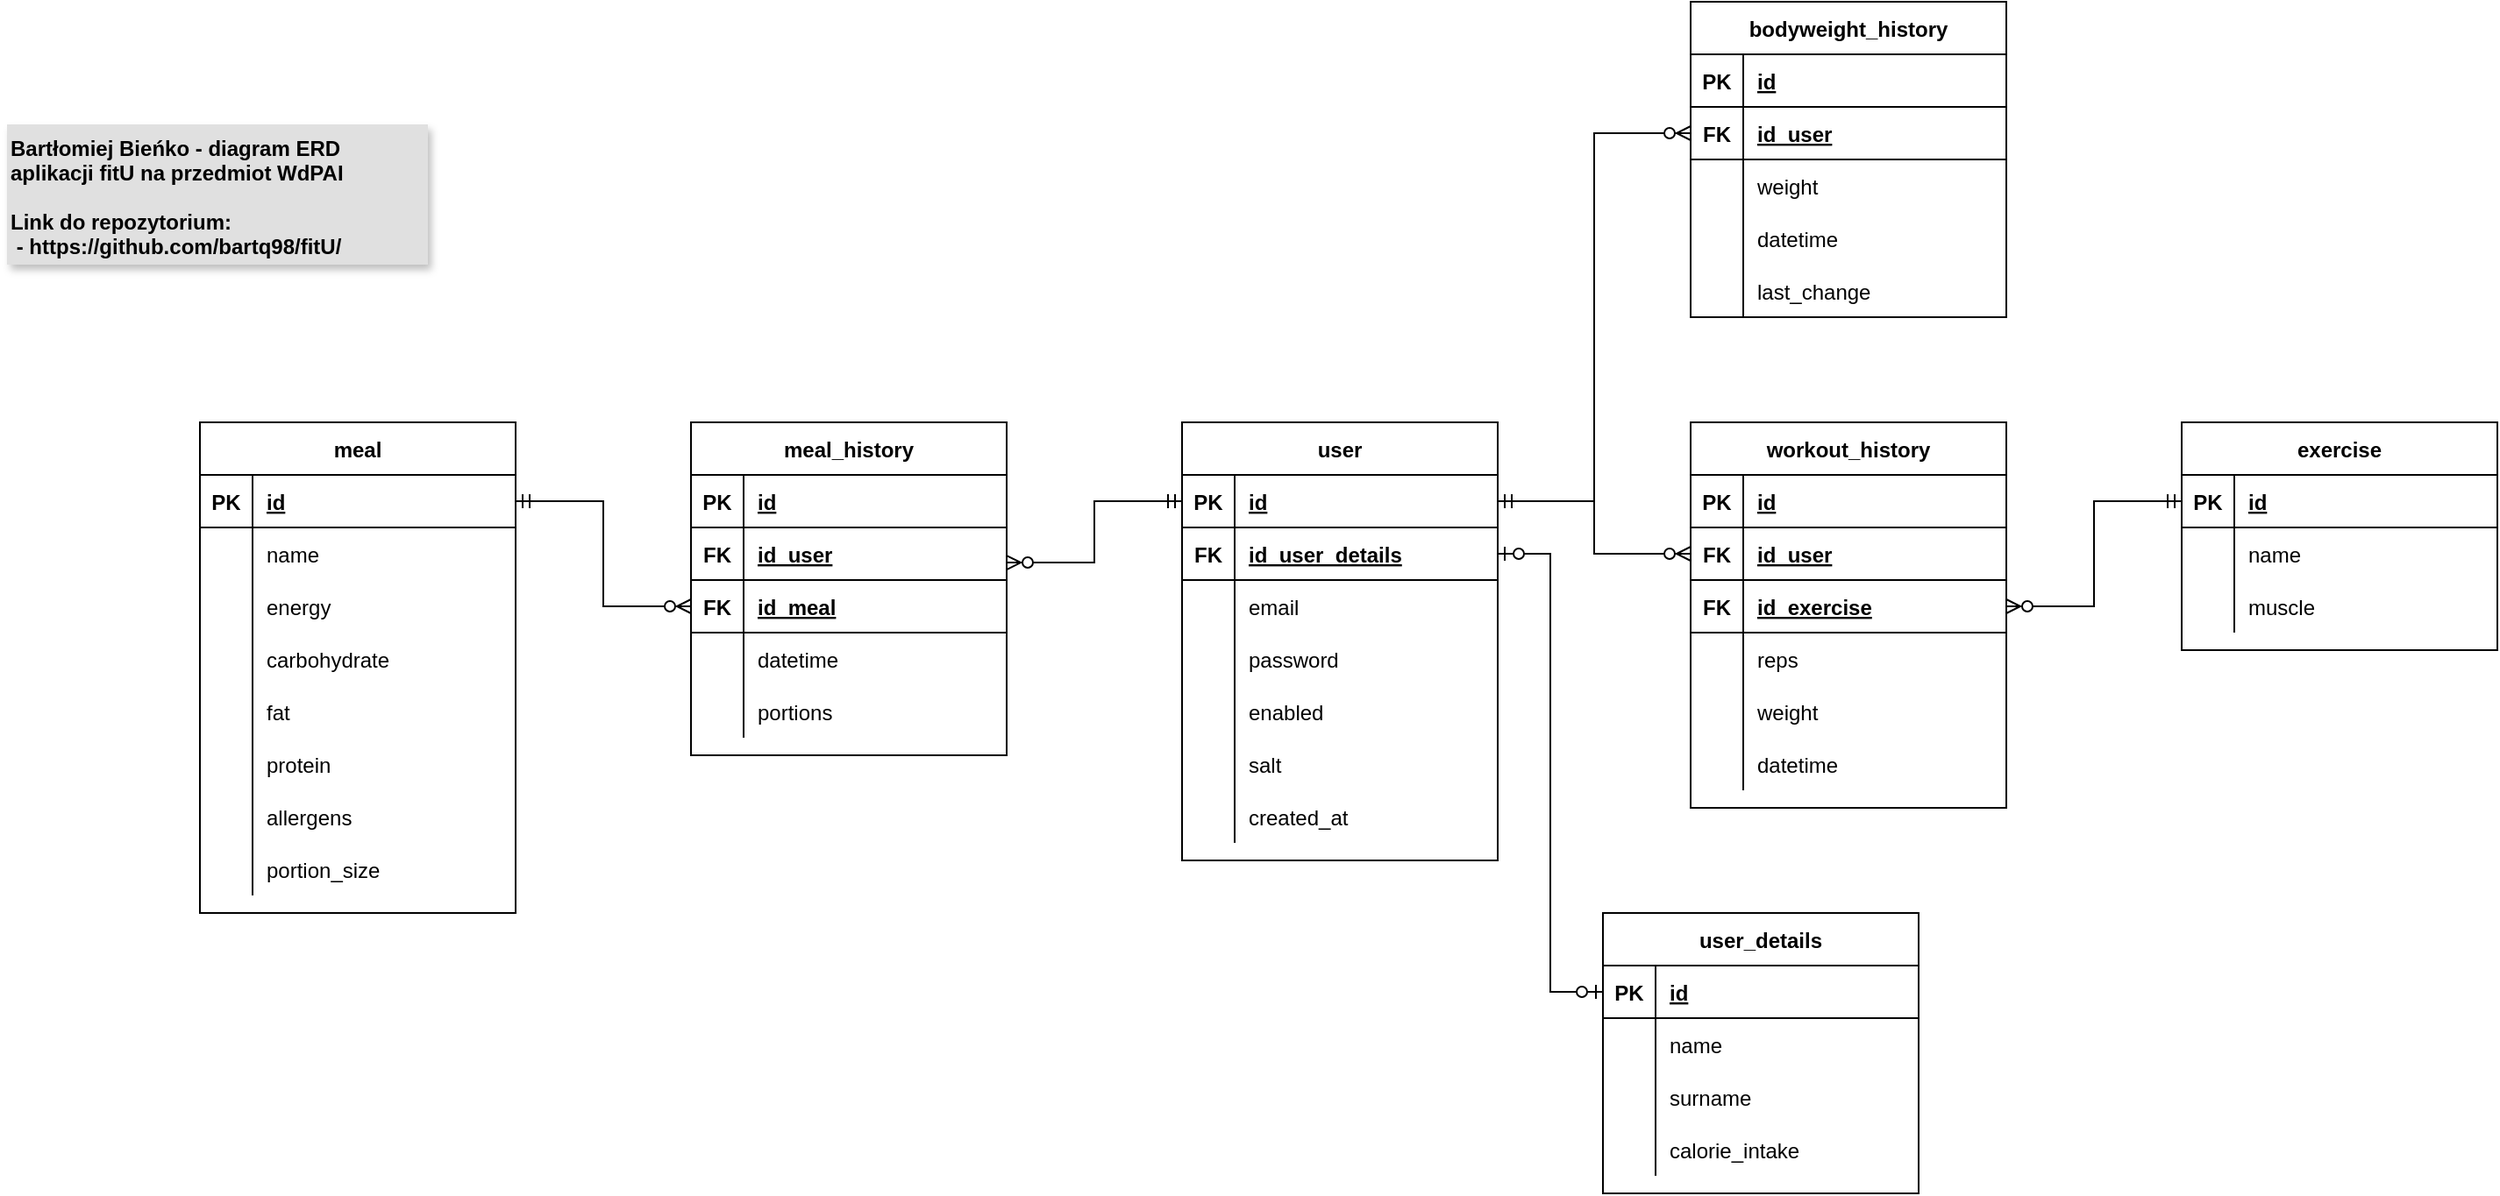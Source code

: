 <mxfile version="14.1.8" type="device"><diagram id="cq3LWnjbaDLgQ8GhfS33" name="Page-1"><mxGraphModel dx="2946" dy="1164" grid="1" gridSize="10" guides="1" tooltips="1" connect="1" arrows="1" fold="1" page="1" pageScale="1" pageWidth="850" pageHeight="1100" math="0" shadow="0"><root><mxCell id="0"/><mxCell id="1" parent="0"/><mxCell id="d4mIxfh88dpskBnceLxM-1" value="user" style="shape=table;startSize=30;container=1;collapsible=1;childLayout=tableLayout;fixedRows=1;rowLines=0;fontStyle=1;align=center;resizeLast=1;" vertex="1" parent="1"><mxGeometry x="830" y="300" width="180" height="250" as="geometry"/></mxCell><mxCell id="d4mIxfh88dpskBnceLxM-2" value="" style="shape=partialRectangle;collapsible=0;dropTarget=0;pointerEvents=0;fillColor=none;top=0;left=0;bottom=1;right=0;points=[[0,0.5],[1,0.5]];portConstraint=eastwest;" vertex="1" parent="d4mIxfh88dpskBnceLxM-1"><mxGeometry y="30" width="180" height="30" as="geometry"/></mxCell><mxCell id="d4mIxfh88dpskBnceLxM-3" value="PK" style="shape=partialRectangle;connectable=0;fillColor=none;top=0;left=0;bottom=0;right=0;fontStyle=1;overflow=hidden;" vertex="1" parent="d4mIxfh88dpskBnceLxM-2"><mxGeometry width="30" height="30" as="geometry"/></mxCell><mxCell id="d4mIxfh88dpskBnceLxM-4" value="id" style="shape=partialRectangle;connectable=0;fillColor=none;top=0;left=0;bottom=0;right=0;align=left;spacingLeft=6;fontStyle=5;overflow=hidden;" vertex="1" parent="d4mIxfh88dpskBnceLxM-2"><mxGeometry x="30" width="150" height="30" as="geometry"/></mxCell><mxCell id="d4mIxfh88dpskBnceLxM-33" value="" style="shape=partialRectangle;collapsible=0;dropTarget=0;pointerEvents=0;fillColor=none;top=0;left=0;bottom=1;right=0;points=[[0,0.5],[1,0.5]];portConstraint=eastwest;" vertex="1" parent="d4mIxfh88dpskBnceLxM-1"><mxGeometry y="60" width="180" height="30" as="geometry"/></mxCell><mxCell id="d4mIxfh88dpskBnceLxM-34" value="FK" style="shape=partialRectangle;connectable=0;fillColor=none;top=0;left=0;bottom=0;right=0;fontStyle=1;overflow=hidden;" vertex="1" parent="d4mIxfh88dpskBnceLxM-33"><mxGeometry width="30" height="30" as="geometry"/></mxCell><mxCell id="d4mIxfh88dpskBnceLxM-35" value="id_user_details" style="shape=partialRectangle;connectable=0;fillColor=none;top=0;left=0;bottom=0;right=0;align=left;spacingLeft=6;fontStyle=5;overflow=hidden;" vertex="1" parent="d4mIxfh88dpskBnceLxM-33"><mxGeometry x="30" width="150" height="30" as="geometry"/></mxCell><mxCell id="d4mIxfh88dpskBnceLxM-5" value="" style="shape=partialRectangle;collapsible=0;dropTarget=0;pointerEvents=0;fillColor=none;top=0;left=0;bottom=0;right=0;points=[[0,0.5],[1,0.5]];portConstraint=eastwest;" vertex="1" parent="d4mIxfh88dpskBnceLxM-1"><mxGeometry y="90" width="180" height="30" as="geometry"/></mxCell><mxCell id="d4mIxfh88dpskBnceLxM-6" value="" style="shape=partialRectangle;connectable=0;fillColor=none;top=0;left=0;bottom=0;right=0;editable=1;overflow=hidden;" vertex="1" parent="d4mIxfh88dpskBnceLxM-5"><mxGeometry width="30" height="30" as="geometry"/></mxCell><mxCell id="d4mIxfh88dpskBnceLxM-7" value="email" style="shape=partialRectangle;connectable=0;fillColor=none;top=0;left=0;bottom=0;right=0;align=left;spacingLeft=6;overflow=hidden;" vertex="1" parent="d4mIxfh88dpskBnceLxM-5"><mxGeometry x="30" width="150" height="30" as="geometry"/></mxCell><mxCell id="d4mIxfh88dpskBnceLxM-8" value="" style="shape=partialRectangle;collapsible=0;dropTarget=0;pointerEvents=0;fillColor=none;top=0;left=0;bottom=0;right=0;points=[[0,0.5],[1,0.5]];portConstraint=eastwest;" vertex="1" parent="d4mIxfh88dpskBnceLxM-1"><mxGeometry y="120" width="180" height="30" as="geometry"/></mxCell><mxCell id="d4mIxfh88dpskBnceLxM-9" value="" style="shape=partialRectangle;connectable=0;fillColor=none;top=0;left=0;bottom=0;right=0;editable=1;overflow=hidden;" vertex="1" parent="d4mIxfh88dpskBnceLxM-8"><mxGeometry width="30" height="30" as="geometry"/></mxCell><mxCell id="d4mIxfh88dpskBnceLxM-10" value="password" style="shape=partialRectangle;connectable=0;fillColor=none;top=0;left=0;bottom=0;right=0;align=left;spacingLeft=6;overflow=hidden;" vertex="1" parent="d4mIxfh88dpskBnceLxM-8"><mxGeometry x="30" width="150" height="30" as="geometry"/></mxCell><mxCell id="d4mIxfh88dpskBnceLxM-11" value="" style="shape=partialRectangle;collapsible=0;dropTarget=0;pointerEvents=0;fillColor=none;top=0;left=0;bottom=0;right=0;points=[[0,0.5],[1,0.5]];portConstraint=eastwest;" vertex="1" parent="d4mIxfh88dpskBnceLxM-1"><mxGeometry y="150" width="180" height="30" as="geometry"/></mxCell><mxCell id="d4mIxfh88dpskBnceLxM-12" value="" style="shape=partialRectangle;connectable=0;fillColor=none;top=0;left=0;bottom=0;right=0;editable=1;overflow=hidden;" vertex="1" parent="d4mIxfh88dpskBnceLxM-11"><mxGeometry width="30" height="30" as="geometry"/></mxCell><mxCell id="d4mIxfh88dpskBnceLxM-13" value="enabled" style="shape=partialRectangle;connectable=0;fillColor=none;top=0;left=0;bottom=0;right=0;align=left;spacingLeft=6;overflow=hidden;" vertex="1" parent="d4mIxfh88dpskBnceLxM-11"><mxGeometry x="30" width="150" height="30" as="geometry"/></mxCell><mxCell id="d4mIxfh88dpskBnceLxM-14" value="" style="shape=partialRectangle;collapsible=0;dropTarget=0;pointerEvents=0;fillColor=none;top=0;left=0;bottom=0;right=0;points=[[0,0.5],[1,0.5]];portConstraint=eastwest;" vertex="1" parent="d4mIxfh88dpskBnceLxM-1"><mxGeometry y="180" width="180" height="30" as="geometry"/></mxCell><mxCell id="d4mIxfh88dpskBnceLxM-15" value="" style="shape=partialRectangle;connectable=0;fillColor=none;top=0;left=0;bottom=0;right=0;editable=1;overflow=hidden;" vertex="1" parent="d4mIxfh88dpskBnceLxM-14"><mxGeometry width="30" height="30" as="geometry"/></mxCell><mxCell id="d4mIxfh88dpskBnceLxM-16" value="salt" style="shape=partialRectangle;connectable=0;fillColor=none;top=0;left=0;bottom=0;right=0;align=left;spacingLeft=6;overflow=hidden;" vertex="1" parent="d4mIxfh88dpskBnceLxM-14"><mxGeometry x="30" width="150" height="30" as="geometry"/></mxCell><mxCell id="d4mIxfh88dpskBnceLxM-17" value="" style="shape=partialRectangle;collapsible=0;dropTarget=0;pointerEvents=0;fillColor=none;top=0;left=0;bottom=0;right=0;points=[[0,0.5],[1,0.5]];portConstraint=eastwest;" vertex="1" parent="d4mIxfh88dpskBnceLxM-1"><mxGeometry y="210" width="180" height="30" as="geometry"/></mxCell><mxCell id="d4mIxfh88dpskBnceLxM-18" value="" style="shape=partialRectangle;connectable=0;fillColor=none;top=0;left=0;bottom=0;right=0;editable=1;overflow=hidden;" vertex="1" parent="d4mIxfh88dpskBnceLxM-17"><mxGeometry width="30" height="30" as="geometry"/></mxCell><mxCell id="d4mIxfh88dpskBnceLxM-19" value="created_at" style="shape=partialRectangle;connectable=0;fillColor=none;top=0;left=0;bottom=0;right=0;align=left;spacingLeft=6;overflow=hidden;" vertex="1" parent="d4mIxfh88dpskBnceLxM-17"><mxGeometry x="30" width="150" height="30" as="geometry"/></mxCell><mxCell id="d4mIxfh88dpskBnceLxM-20" value="user_details" style="shape=table;startSize=30;container=1;collapsible=1;childLayout=tableLayout;fixedRows=1;rowLines=0;fontStyle=1;align=center;resizeLast=1;" vertex="1" parent="1"><mxGeometry x="1070" y="580" width="180" height="160" as="geometry"/></mxCell><mxCell id="d4mIxfh88dpskBnceLxM-21" value="" style="shape=partialRectangle;collapsible=0;dropTarget=0;pointerEvents=0;fillColor=none;top=0;left=0;bottom=1;right=0;points=[[0,0.5],[1,0.5]];portConstraint=eastwest;" vertex="1" parent="d4mIxfh88dpskBnceLxM-20"><mxGeometry y="30" width="180" height="30" as="geometry"/></mxCell><mxCell id="d4mIxfh88dpskBnceLxM-22" value="PK" style="shape=partialRectangle;connectable=0;fillColor=none;top=0;left=0;bottom=0;right=0;fontStyle=1;overflow=hidden;" vertex="1" parent="d4mIxfh88dpskBnceLxM-21"><mxGeometry width="30" height="30" as="geometry"/></mxCell><mxCell id="d4mIxfh88dpskBnceLxM-23" value="id" style="shape=partialRectangle;connectable=0;fillColor=none;top=0;left=0;bottom=0;right=0;align=left;spacingLeft=6;fontStyle=5;overflow=hidden;" vertex="1" parent="d4mIxfh88dpskBnceLxM-21"><mxGeometry x="30" width="150" height="30" as="geometry"/></mxCell><mxCell id="d4mIxfh88dpskBnceLxM-24" value="" style="shape=partialRectangle;collapsible=0;dropTarget=0;pointerEvents=0;fillColor=none;top=0;left=0;bottom=0;right=0;points=[[0,0.5],[1,0.5]];portConstraint=eastwest;" vertex="1" parent="d4mIxfh88dpskBnceLxM-20"><mxGeometry y="60" width="180" height="30" as="geometry"/></mxCell><mxCell id="d4mIxfh88dpskBnceLxM-25" value="" style="shape=partialRectangle;connectable=0;fillColor=none;top=0;left=0;bottom=0;right=0;editable=1;overflow=hidden;" vertex="1" parent="d4mIxfh88dpskBnceLxM-24"><mxGeometry width="30" height="30" as="geometry"/></mxCell><mxCell id="d4mIxfh88dpskBnceLxM-26" value="name" style="shape=partialRectangle;connectable=0;fillColor=none;top=0;left=0;bottom=0;right=0;align=left;spacingLeft=6;overflow=hidden;" vertex="1" parent="d4mIxfh88dpskBnceLxM-24"><mxGeometry x="30" width="150" height="30" as="geometry"/></mxCell><mxCell id="d4mIxfh88dpskBnceLxM-27" value="" style="shape=partialRectangle;collapsible=0;dropTarget=0;pointerEvents=0;fillColor=none;top=0;left=0;bottom=0;right=0;points=[[0,0.5],[1,0.5]];portConstraint=eastwest;" vertex="1" parent="d4mIxfh88dpskBnceLxM-20"><mxGeometry y="90" width="180" height="30" as="geometry"/></mxCell><mxCell id="d4mIxfh88dpskBnceLxM-28" value="" style="shape=partialRectangle;connectable=0;fillColor=none;top=0;left=0;bottom=0;right=0;editable=1;overflow=hidden;" vertex="1" parent="d4mIxfh88dpskBnceLxM-27"><mxGeometry width="30" height="30" as="geometry"/></mxCell><mxCell id="d4mIxfh88dpskBnceLxM-29" value="surname" style="shape=partialRectangle;connectable=0;fillColor=none;top=0;left=0;bottom=0;right=0;align=left;spacingLeft=6;overflow=hidden;" vertex="1" parent="d4mIxfh88dpskBnceLxM-27"><mxGeometry x="30" width="150" height="30" as="geometry"/></mxCell><mxCell id="d4mIxfh88dpskBnceLxM-30" value="" style="shape=partialRectangle;collapsible=0;dropTarget=0;pointerEvents=0;fillColor=none;top=0;left=0;bottom=0;right=0;points=[[0,0.5],[1,0.5]];portConstraint=eastwest;" vertex="1" parent="d4mIxfh88dpskBnceLxM-20"><mxGeometry y="120" width="180" height="30" as="geometry"/></mxCell><mxCell id="d4mIxfh88dpskBnceLxM-31" value="" style="shape=partialRectangle;connectable=0;fillColor=none;top=0;left=0;bottom=0;right=0;editable=1;overflow=hidden;" vertex="1" parent="d4mIxfh88dpskBnceLxM-30"><mxGeometry width="30" height="30" as="geometry"/></mxCell><mxCell id="d4mIxfh88dpskBnceLxM-32" value="calorie_intake" style="shape=partialRectangle;connectable=0;fillColor=none;top=0;left=0;bottom=0;right=0;align=left;spacingLeft=6;overflow=hidden;" vertex="1" parent="d4mIxfh88dpskBnceLxM-30"><mxGeometry x="30" width="150" height="30" as="geometry"/></mxCell><mxCell id="d4mIxfh88dpskBnceLxM-36" style="edgeStyle=orthogonalEdgeStyle;rounded=0;orthogonalLoop=1;jettySize=auto;html=1;startArrow=ERzeroToOne;startFill=1;endArrow=ERzeroToOne;endFill=1;" edge="1" parent="1" source="d4mIxfh88dpskBnceLxM-21" target="d4mIxfh88dpskBnceLxM-33"><mxGeometry relative="1" as="geometry"/></mxCell><mxCell id="d4mIxfh88dpskBnceLxM-37" value="Bartłomiej Bieńko - diagram ERD&#10;aplikacji fitU na przedmiot WdPAI&#10;&#10;Link do repozytorium:&#10; - https://github.com/bartq98/fitU/" style="dashed=0;align=left;fontSize=12;shape=rect;fillColor=#e0e0e0;strokeColor=none;fontStyle=1;shadow=1;verticalAlign=top;" vertex="1" parent="1"><mxGeometry x="160" y="130" width="240" height="80" as="geometry"/></mxCell><mxCell id="d4mIxfh88dpskBnceLxM-38" value="meal" style="shape=table;startSize=30;container=1;collapsible=1;childLayout=tableLayout;fixedRows=1;rowLines=0;fontStyle=1;align=center;resizeLast=1;" vertex="1" parent="1"><mxGeometry x="270" y="300" width="180" height="280" as="geometry"/></mxCell><mxCell id="d4mIxfh88dpskBnceLxM-39" value="" style="shape=partialRectangle;collapsible=0;dropTarget=0;pointerEvents=0;fillColor=none;top=0;left=0;bottom=1;right=0;points=[[0,0.5],[1,0.5]];portConstraint=eastwest;" vertex="1" parent="d4mIxfh88dpskBnceLxM-38"><mxGeometry y="30" width="180" height="30" as="geometry"/></mxCell><mxCell id="d4mIxfh88dpskBnceLxM-40" value="PK" style="shape=partialRectangle;connectable=0;fillColor=none;top=0;left=0;bottom=0;right=0;fontStyle=1;overflow=hidden;" vertex="1" parent="d4mIxfh88dpskBnceLxM-39"><mxGeometry width="30" height="30" as="geometry"/></mxCell><mxCell id="d4mIxfh88dpskBnceLxM-41" value="id" style="shape=partialRectangle;connectable=0;fillColor=none;top=0;left=0;bottom=0;right=0;align=left;spacingLeft=6;fontStyle=5;overflow=hidden;" vertex="1" parent="d4mIxfh88dpskBnceLxM-39"><mxGeometry x="30" width="150" height="30" as="geometry"/></mxCell><mxCell id="d4mIxfh88dpskBnceLxM-42" value="" style="shape=partialRectangle;collapsible=0;dropTarget=0;pointerEvents=0;fillColor=none;top=0;left=0;bottom=0;right=0;points=[[0,0.5],[1,0.5]];portConstraint=eastwest;" vertex="1" parent="d4mIxfh88dpskBnceLxM-38"><mxGeometry y="60" width="180" height="30" as="geometry"/></mxCell><mxCell id="d4mIxfh88dpskBnceLxM-43" value="" style="shape=partialRectangle;connectable=0;fillColor=none;top=0;left=0;bottom=0;right=0;editable=1;overflow=hidden;" vertex="1" parent="d4mIxfh88dpskBnceLxM-42"><mxGeometry width="30" height="30" as="geometry"/></mxCell><mxCell id="d4mIxfh88dpskBnceLxM-44" value="name" style="shape=partialRectangle;connectable=0;fillColor=none;top=0;left=0;bottom=0;right=0;align=left;spacingLeft=6;overflow=hidden;" vertex="1" parent="d4mIxfh88dpskBnceLxM-42"><mxGeometry x="30" width="150" height="30" as="geometry"/></mxCell><mxCell id="d4mIxfh88dpskBnceLxM-45" value="" style="shape=partialRectangle;collapsible=0;dropTarget=0;pointerEvents=0;fillColor=none;top=0;left=0;bottom=0;right=0;points=[[0,0.5],[1,0.5]];portConstraint=eastwest;" vertex="1" parent="d4mIxfh88dpskBnceLxM-38"><mxGeometry y="90" width="180" height="30" as="geometry"/></mxCell><mxCell id="d4mIxfh88dpskBnceLxM-46" value="" style="shape=partialRectangle;connectable=0;fillColor=none;top=0;left=0;bottom=0;right=0;editable=1;overflow=hidden;" vertex="1" parent="d4mIxfh88dpskBnceLxM-45"><mxGeometry width="30" height="30" as="geometry"/></mxCell><mxCell id="d4mIxfh88dpskBnceLxM-47" value="energy" style="shape=partialRectangle;connectable=0;fillColor=none;top=0;left=0;bottom=0;right=0;align=left;spacingLeft=6;overflow=hidden;" vertex="1" parent="d4mIxfh88dpskBnceLxM-45"><mxGeometry x="30" width="150" height="30" as="geometry"/></mxCell><mxCell id="d4mIxfh88dpskBnceLxM-48" value="" style="shape=partialRectangle;collapsible=0;dropTarget=0;pointerEvents=0;fillColor=none;top=0;left=0;bottom=0;right=0;points=[[0,0.5],[1,0.5]];portConstraint=eastwest;" vertex="1" parent="d4mIxfh88dpskBnceLxM-38"><mxGeometry y="120" width="180" height="30" as="geometry"/></mxCell><mxCell id="d4mIxfh88dpskBnceLxM-49" value="" style="shape=partialRectangle;connectable=0;fillColor=none;top=0;left=0;bottom=0;right=0;editable=1;overflow=hidden;" vertex="1" parent="d4mIxfh88dpskBnceLxM-48"><mxGeometry width="30" height="30" as="geometry"/></mxCell><mxCell id="d4mIxfh88dpskBnceLxM-50" value="carbohydrate" style="shape=partialRectangle;connectable=0;fillColor=none;top=0;left=0;bottom=0;right=0;align=left;spacingLeft=6;overflow=hidden;" vertex="1" parent="d4mIxfh88dpskBnceLxM-48"><mxGeometry x="30" width="150" height="30" as="geometry"/></mxCell><mxCell id="d4mIxfh88dpskBnceLxM-51" value="" style="shape=partialRectangle;collapsible=0;dropTarget=0;pointerEvents=0;fillColor=none;top=0;left=0;bottom=0;right=0;points=[[0,0.5],[1,0.5]];portConstraint=eastwest;" vertex="1" parent="d4mIxfh88dpskBnceLxM-38"><mxGeometry y="150" width="180" height="30" as="geometry"/></mxCell><mxCell id="d4mIxfh88dpskBnceLxM-52" value="" style="shape=partialRectangle;connectable=0;fillColor=none;top=0;left=0;bottom=0;right=0;editable=1;overflow=hidden;" vertex="1" parent="d4mIxfh88dpskBnceLxM-51"><mxGeometry width="30" height="30" as="geometry"/></mxCell><mxCell id="d4mIxfh88dpskBnceLxM-53" value="fat" style="shape=partialRectangle;connectable=0;fillColor=none;top=0;left=0;bottom=0;right=0;align=left;spacingLeft=6;overflow=hidden;" vertex="1" parent="d4mIxfh88dpskBnceLxM-51"><mxGeometry x="30" width="150" height="30" as="geometry"/></mxCell><mxCell id="d4mIxfh88dpskBnceLxM-54" value="" style="shape=partialRectangle;collapsible=0;dropTarget=0;pointerEvents=0;fillColor=none;top=0;left=0;bottom=0;right=0;points=[[0,0.5],[1,0.5]];portConstraint=eastwest;" vertex="1" parent="d4mIxfh88dpskBnceLxM-38"><mxGeometry y="180" width="180" height="30" as="geometry"/></mxCell><mxCell id="d4mIxfh88dpskBnceLxM-55" value="" style="shape=partialRectangle;connectable=0;fillColor=none;top=0;left=0;bottom=0;right=0;editable=1;overflow=hidden;" vertex="1" parent="d4mIxfh88dpskBnceLxM-54"><mxGeometry width="30" height="30" as="geometry"/></mxCell><mxCell id="d4mIxfh88dpskBnceLxM-56" value="protein" style="shape=partialRectangle;connectable=0;fillColor=none;top=0;left=0;bottom=0;right=0;align=left;spacingLeft=6;overflow=hidden;" vertex="1" parent="d4mIxfh88dpskBnceLxM-54"><mxGeometry x="30" width="150" height="30" as="geometry"/></mxCell><mxCell id="d4mIxfh88dpskBnceLxM-57" value="" style="shape=partialRectangle;collapsible=0;dropTarget=0;pointerEvents=0;fillColor=none;top=0;left=0;bottom=0;right=0;points=[[0,0.5],[1,0.5]];portConstraint=eastwest;" vertex="1" parent="d4mIxfh88dpskBnceLxM-38"><mxGeometry y="210" width="180" height="30" as="geometry"/></mxCell><mxCell id="d4mIxfh88dpskBnceLxM-58" value="" style="shape=partialRectangle;connectable=0;fillColor=none;top=0;left=0;bottom=0;right=0;editable=1;overflow=hidden;" vertex="1" parent="d4mIxfh88dpskBnceLxM-57"><mxGeometry width="30" height="30" as="geometry"/></mxCell><mxCell id="d4mIxfh88dpskBnceLxM-59" value="allergens" style="shape=partialRectangle;connectable=0;fillColor=none;top=0;left=0;bottom=0;right=0;align=left;spacingLeft=6;overflow=hidden;" vertex="1" parent="d4mIxfh88dpskBnceLxM-57"><mxGeometry x="30" width="150" height="30" as="geometry"/></mxCell><mxCell id="d4mIxfh88dpskBnceLxM-60" value="" style="shape=partialRectangle;collapsible=0;dropTarget=0;pointerEvents=0;fillColor=none;top=0;left=0;bottom=0;right=0;points=[[0,0.5],[1,0.5]];portConstraint=eastwest;" vertex="1" parent="d4mIxfh88dpskBnceLxM-38"><mxGeometry y="240" width="180" height="30" as="geometry"/></mxCell><mxCell id="d4mIxfh88dpskBnceLxM-61" value="" style="shape=partialRectangle;connectable=0;fillColor=none;top=0;left=0;bottom=0;right=0;editable=1;overflow=hidden;" vertex="1" parent="d4mIxfh88dpskBnceLxM-60"><mxGeometry width="30" height="30" as="geometry"/></mxCell><mxCell id="d4mIxfh88dpskBnceLxM-62" value="portion_size" style="shape=partialRectangle;connectable=0;fillColor=none;top=0;left=0;bottom=0;right=0;align=left;spacingLeft=6;overflow=hidden;" vertex="1" parent="d4mIxfh88dpskBnceLxM-60"><mxGeometry x="30" width="150" height="30" as="geometry"/></mxCell><mxCell id="d4mIxfh88dpskBnceLxM-63" value="exercise" style="shape=table;startSize=30;container=1;collapsible=1;childLayout=tableLayout;fixedRows=1;rowLines=0;fontStyle=1;align=center;resizeLast=1;" vertex="1" parent="1"><mxGeometry x="1400" y="300" width="180" height="130" as="geometry"/></mxCell><mxCell id="d4mIxfh88dpskBnceLxM-64" value="" style="shape=partialRectangle;collapsible=0;dropTarget=0;pointerEvents=0;fillColor=none;top=0;left=0;bottom=1;right=0;points=[[0,0.5],[1,0.5]];portConstraint=eastwest;" vertex="1" parent="d4mIxfh88dpskBnceLxM-63"><mxGeometry y="30" width="180" height="30" as="geometry"/></mxCell><mxCell id="d4mIxfh88dpskBnceLxM-65" value="PK" style="shape=partialRectangle;connectable=0;fillColor=none;top=0;left=0;bottom=0;right=0;fontStyle=1;overflow=hidden;" vertex="1" parent="d4mIxfh88dpskBnceLxM-64"><mxGeometry width="30" height="30" as="geometry"/></mxCell><mxCell id="d4mIxfh88dpskBnceLxM-66" value="id" style="shape=partialRectangle;connectable=0;fillColor=none;top=0;left=0;bottom=0;right=0;align=left;spacingLeft=6;fontStyle=5;overflow=hidden;" vertex="1" parent="d4mIxfh88dpskBnceLxM-64"><mxGeometry x="30" width="150" height="30" as="geometry"/></mxCell><mxCell id="d4mIxfh88dpskBnceLxM-67" value="" style="shape=partialRectangle;collapsible=0;dropTarget=0;pointerEvents=0;fillColor=none;top=0;left=0;bottom=0;right=0;points=[[0,0.5],[1,0.5]];portConstraint=eastwest;" vertex="1" parent="d4mIxfh88dpskBnceLxM-63"><mxGeometry y="60" width="180" height="30" as="geometry"/></mxCell><mxCell id="d4mIxfh88dpskBnceLxM-68" value="" style="shape=partialRectangle;connectable=0;fillColor=none;top=0;left=0;bottom=0;right=0;editable=1;overflow=hidden;" vertex="1" parent="d4mIxfh88dpskBnceLxM-67"><mxGeometry width="30" height="30" as="geometry"/></mxCell><mxCell id="d4mIxfh88dpskBnceLxM-69" value="name" style="shape=partialRectangle;connectable=0;fillColor=none;top=0;left=0;bottom=0;right=0;align=left;spacingLeft=6;overflow=hidden;" vertex="1" parent="d4mIxfh88dpskBnceLxM-67"><mxGeometry x="30" width="150" height="30" as="geometry"/></mxCell><mxCell id="d4mIxfh88dpskBnceLxM-70" value="" style="shape=partialRectangle;collapsible=0;dropTarget=0;pointerEvents=0;fillColor=none;top=0;left=0;bottom=0;right=0;points=[[0,0.5],[1,0.5]];portConstraint=eastwest;" vertex="1" parent="d4mIxfh88dpskBnceLxM-63"><mxGeometry y="90" width="180" height="30" as="geometry"/></mxCell><mxCell id="d4mIxfh88dpskBnceLxM-71" value="" style="shape=partialRectangle;connectable=0;fillColor=none;top=0;left=0;bottom=0;right=0;editable=1;overflow=hidden;" vertex="1" parent="d4mIxfh88dpskBnceLxM-70"><mxGeometry width="30" height="30" as="geometry"/></mxCell><mxCell id="d4mIxfh88dpskBnceLxM-72" value="muscle" style="shape=partialRectangle;connectable=0;fillColor=none;top=0;left=0;bottom=0;right=0;align=left;spacingLeft=6;overflow=hidden;" vertex="1" parent="d4mIxfh88dpskBnceLxM-70"><mxGeometry x="30" width="150" height="30" as="geometry"/></mxCell><mxCell id="d4mIxfh88dpskBnceLxM-77" value="meal_history" style="shape=table;startSize=30;container=1;collapsible=1;childLayout=tableLayout;fixedRows=1;rowLines=0;fontStyle=1;align=center;resizeLast=1;" vertex="1" parent="1"><mxGeometry x="550" y="300" width="180" height="190" as="geometry"/></mxCell><mxCell id="d4mIxfh88dpskBnceLxM-78" value="" style="shape=partialRectangle;collapsible=0;dropTarget=0;pointerEvents=0;fillColor=none;top=0;left=0;bottom=1;right=0;points=[[0,0.5],[1,0.5]];portConstraint=eastwest;" vertex="1" parent="d4mIxfh88dpskBnceLxM-77"><mxGeometry y="30" width="180" height="30" as="geometry"/></mxCell><mxCell id="d4mIxfh88dpskBnceLxM-79" value="PK" style="shape=partialRectangle;connectable=0;fillColor=none;top=0;left=0;bottom=0;right=0;fontStyle=1;overflow=hidden;" vertex="1" parent="d4mIxfh88dpskBnceLxM-78"><mxGeometry width="30" height="30" as="geometry"/></mxCell><mxCell id="d4mIxfh88dpskBnceLxM-80" value="id" style="shape=partialRectangle;connectable=0;fillColor=none;top=0;left=0;bottom=0;right=0;align=left;spacingLeft=6;fontStyle=5;overflow=hidden;" vertex="1" parent="d4mIxfh88dpskBnceLxM-78"><mxGeometry x="30" width="150" height="30" as="geometry"/></mxCell><mxCell id="d4mIxfh88dpskBnceLxM-90" value="" style="shape=partialRectangle;collapsible=0;dropTarget=0;pointerEvents=0;fillColor=none;top=0;left=0;bottom=1;right=0;points=[[0,0.5],[1,0.5]];portConstraint=eastwest;" vertex="1" parent="d4mIxfh88dpskBnceLxM-77"><mxGeometry y="60" width="180" height="30" as="geometry"/></mxCell><mxCell id="d4mIxfh88dpskBnceLxM-91" value="FK" style="shape=partialRectangle;connectable=0;fillColor=none;top=0;left=0;bottom=0;right=0;fontStyle=1;overflow=hidden;" vertex="1" parent="d4mIxfh88dpskBnceLxM-90"><mxGeometry width="30" height="30" as="geometry"/></mxCell><mxCell id="d4mIxfh88dpskBnceLxM-92" value="id_user" style="shape=partialRectangle;connectable=0;fillColor=none;top=0;left=0;bottom=0;right=0;align=left;spacingLeft=6;fontStyle=5;overflow=hidden;" vertex="1" parent="d4mIxfh88dpskBnceLxM-90"><mxGeometry x="30" width="150" height="30" as="geometry"/></mxCell><mxCell id="d4mIxfh88dpskBnceLxM-94" value="" style="shape=partialRectangle;collapsible=0;dropTarget=0;pointerEvents=0;fillColor=none;top=0;left=0;bottom=1;right=0;points=[[0,0.5],[1,0.5]];portConstraint=eastwest;" vertex="1" parent="d4mIxfh88dpskBnceLxM-77"><mxGeometry y="90" width="180" height="30" as="geometry"/></mxCell><mxCell id="d4mIxfh88dpskBnceLxM-95" value="FK" style="shape=partialRectangle;connectable=0;fillColor=none;top=0;left=0;bottom=0;right=0;fontStyle=1;overflow=hidden;" vertex="1" parent="d4mIxfh88dpskBnceLxM-94"><mxGeometry width="30" height="30" as="geometry"/></mxCell><mxCell id="d4mIxfh88dpskBnceLxM-96" value="id_meal" style="shape=partialRectangle;connectable=0;fillColor=none;top=0;left=0;bottom=0;right=0;align=left;spacingLeft=6;fontStyle=5;overflow=hidden;" vertex="1" parent="d4mIxfh88dpskBnceLxM-94"><mxGeometry x="30" width="150" height="30" as="geometry"/></mxCell><mxCell id="d4mIxfh88dpskBnceLxM-81" value="" style="shape=partialRectangle;collapsible=0;dropTarget=0;pointerEvents=0;fillColor=none;top=0;left=0;bottom=0;right=0;points=[[0,0.5],[1,0.5]];portConstraint=eastwest;" vertex="1" parent="d4mIxfh88dpskBnceLxM-77"><mxGeometry y="120" width="180" height="30" as="geometry"/></mxCell><mxCell id="d4mIxfh88dpskBnceLxM-82" value="" style="shape=partialRectangle;connectable=0;fillColor=none;top=0;left=0;bottom=0;right=0;editable=1;overflow=hidden;" vertex="1" parent="d4mIxfh88dpskBnceLxM-81"><mxGeometry width="30" height="30" as="geometry"/></mxCell><mxCell id="d4mIxfh88dpskBnceLxM-83" value="datetime" style="shape=partialRectangle;connectable=0;fillColor=none;top=0;left=0;bottom=0;right=0;align=left;spacingLeft=6;overflow=hidden;" vertex="1" parent="d4mIxfh88dpskBnceLxM-81"><mxGeometry x="30" width="150" height="30" as="geometry"/></mxCell><mxCell id="d4mIxfh88dpskBnceLxM-84" value="" style="shape=partialRectangle;collapsible=0;dropTarget=0;pointerEvents=0;fillColor=none;top=0;left=0;bottom=0;right=0;points=[[0,0.5],[1,0.5]];portConstraint=eastwest;" vertex="1" parent="d4mIxfh88dpskBnceLxM-77"><mxGeometry y="150" width="180" height="30" as="geometry"/></mxCell><mxCell id="d4mIxfh88dpskBnceLxM-85" value="" style="shape=partialRectangle;connectable=0;fillColor=none;top=0;left=0;bottom=0;right=0;editable=1;overflow=hidden;" vertex="1" parent="d4mIxfh88dpskBnceLxM-84"><mxGeometry width="30" height="30" as="geometry"/></mxCell><mxCell id="d4mIxfh88dpskBnceLxM-86" value="portions" style="shape=partialRectangle;connectable=0;fillColor=none;top=0;left=0;bottom=0;right=0;align=left;spacingLeft=6;overflow=hidden;" vertex="1" parent="d4mIxfh88dpskBnceLxM-84"><mxGeometry x="30" width="150" height="30" as="geometry"/></mxCell><mxCell id="d4mIxfh88dpskBnceLxM-97" value="workout_history" style="shape=table;startSize=30;container=1;collapsible=1;childLayout=tableLayout;fixedRows=1;rowLines=0;fontStyle=1;align=center;resizeLast=1;" vertex="1" parent="1"><mxGeometry x="1120" y="300" width="180" height="220" as="geometry"/></mxCell><mxCell id="d4mIxfh88dpskBnceLxM-98" value="" style="shape=partialRectangle;collapsible=0;dropTarget=0;pointerEvents=0;fillColor=none;top=0;left=0;bottom=1;right=0;points=[[0,0.5],[1,0.5]];portConstraint=eastwest;" vertex="1" parent="d4mIxfh88dpskBnceLxM-97"><mxGeometry y="30" width="180" height="30" as="geometry"/></mxCell><mxCell id="d4mIxfh88dpskBnceLxM-99" value="PK" style="shape=partialRectangle;connectable=0;fillColor=none;top=0;left=0;bottom=0;right=0;fontStyle=1;overflow=hidden;" vertex="1" parent="d4mIxfh88dpskBnceLxM-98"><mxGeometry width="30" height="30" as="geometry"/></mxCell><mxCell id="d4mIxfh88dpskBnceLxM-100" value="id" style="shape=partialRectangle;connectable=0;fillColor=none;top=0;left=0;bottom=0;right=0;align=left;spacingLeft=6;fontStyle=5;overflow=hidden;" vertex="1" parent="d4mIxfh88dpskBnceLxM-98"><mxGeometry x="30" width="150" height="30" as="geometry"/></mxCell><mxCell id="d4mIxfh88dpskBnceLxM-111" value="" style="shape=partialRectangle;collapsible=0;dropTarget=0;pointerEvents=0;fillColor=none;top=0;left=0;bottom=1;right=0;points=[[0,0.5],[1,0.5]];portConstraint=eastwest;" vertex="1" parent="d4mIxfh88dpskBnceLxM-97"><mxGeometry y="60" width="180" height="30" as="geometry"/></mxCell><mxCell id="d4mIxfh88dpskBnceLxM-112" value="FK" style="shape=partialRectangle;connectable=0;fillColor=none;top=0;left=0;bottom=0;right=0;fontStyle=1;overflow=hidden;" vertex="1" parent="d4mIxfh88dpskBnceLxM-111"><mxGeometry width="30" height="30" as="geometry"/></mxCell><mxCell id="d4mIxfh88dpskBnceLxM-113" value="id_user" style="shape=partialRectangle;connectable=0;fillColor=none;top=0;left=0;bottom=0;right=0;align=left;spacingLeft=6;fontStyle=5;overflow=hidden;" vertex="1" parent="d4mIxfh88dpskBnceLxM-111"><mxGeometry x="30" width="150" height="30" as="geometry"/></mxCell><mxCell id="d4mIxfh88dpskBnceLxM-114" value="" style="shape=partialRectangle;collapsible=0;dropTarget=0;pointerEvents=0;fillColor=none;top=0;left=0;bottom=1;right=0;points=[[0,0.5],[1,0.5]];portConstraint=eastwest;" vertex="1" parent="d4mIxfh88dpskBnceLxM-97"><mxGeometry y="90" width="180" height="30" as="geometry"/></mxCell><mxCell id="d4mIxfh88dpskBnceLxM-115" value="FK" style="shape=partialRectangle;connectable=0;fillColor=none;top=0;left=0;bottom=0;right=0;fontStyle=1;overflow=hidden;" vertex="1" parent="d4mIxfh88dpskBnceLxM-114"><mxGeometry width="30" height="30" as="geometry"/></mxCell><mxCell id="d4mIxfh88dpskBnceLxM-116" value="id_exercise" style="shape=partialRectangle;connectable=0;fillColor=none;top=0;left=0;bottom=0;right=0;align=left;spacingLeft=6;fontStyle=5;overflow=hidden;" vertex="1" parent="d4mIxfh88dpskBnceLxM-114"><mxGeometry x="30" width="150" height="30" as="geometry"/></mxCell><mxCell id="d4mIxfh88dpskBnceLxM-101" value="" style="shape=partialRectangle;collapsible=0;dropTarget=0;pointerEvents=0;fillColor=none;top=0;left=0;bottom=0;right=0;points=[[0,0.5],[1,0.5]];portConstraint=eastwest;" vertex="1" parent="d4mIxfh88dpskBnceLxM-97"><mxGeometry y="120" width="180" height="30" as="geometry"/></mxCell><mxCell id="d4mIxfh88dpskBnceLxM-102" value="" style="shape=partialRectangle;connectable=0;fillColor=none;top=0;left=0;bottom=0;right=0;editable=1;overflow=hidden;" vertex="1" parent="d4mIxfh88dpskBnceLxM-101"><mxGeometry width="30" height="30" as="geometry"/></mxCell><mxCell id="d4mIxfh88dpskBnceLxM-103" value="reps" style="shape=partialRectangle;connectable=0;fillColor=none;top=0;left=0;bottom=0;right=0;align=left;spacingLeft=6;overflow=hidden;" vertex="1" parent="d4mIxfh88dpskBnceLxM-101"><mxGeometry x="30" width="150" height="30" as="geometry"/></mxCell><mxCell id="d4mIxfh88dpskBnceLxM-104" value="" style="shape=partialRectangle;collapsible=0;dropTarget=0;pointerEvents=0;fillColor=none;top=0;left=0;bottom=0;right=0;points=[[0,0.5],[1,0.5]];portConstraint=eastwest;" vertex="1" parent="d4mIxfh88dpskBnceLxM-97"><mxGeometry y="150" width="180" height="30" as="geometry"/></mxCell><mxCell id="d4mIxfh88dpskBnceLxM-105" value="" style="shape=partialRectangle;connectable=0;fillColor=none;top=0;left=0;bottom=0;right=0;editable=1;overflow=hidden;" vertex="1" parent="d4mIxfh88dpskBnceLxM-104"><mxGeometry width="30" height="30" as="geometry"/></mxCell><mxCell id="d4mIxfh88dpskBnceLxM-106" value="weight" style="shape=partialRectangle;connectable=0;fillColor=none;top=0;left=0;bottom=0;right=0;align=left;spacingLeft=6;overflow=hidden;" vertex="1" parent="d4mIxfh88dpskBnceLxM-104"><mxGeometry x="30" width="150" height="30" as="geometry"/></mxCell><mxCell id="d4mIxfh88dpskBnceLxM-133" value="" style="shape=partialRectangle;collapsible=0;dropTarget=0;pointerEvents=0;fillColor=none;top=0;left=0;bottom=0;right=0;points=[[0,0.5],[1,0.5]];portConstraint=eastwest;" vertex="1" parent="d4mIxfh88dpskBnceLxM-97"><mxGeometry y="180" width="180" height="30" as="geometry"/></mxCell><mxCell id="d4mIxfh88dpskBnceLxM-134" value="" style="shape=partialRectangle;connectable=0;fillColor=none;top=0;left=0;bottom=0;right=0;editable=1;overflow=hidden;" vertex="1" parent="d4mIxfh88dpskBnceLxM-133"><mxGeometry width="30" height="30" as="geometry"/></mxCell><mxCell id="d4mIxfh88dpskBnceLxM-135" value="datetime" style="shape=partialRectangle;connectable=0;fillColor=none;top=0;left=0;bottom=0;right=0;align=left;spacingLeft=6;overflow=hidden;" vertex="1" parent="d4mIxfh88dpskBnceLxM-133"><mxGeometry x="30" width="150" height="30" as="geometry"/></mxCell><mxCell id="d4mIxfh88dpskBnceLxM-117" value="bodyweight_history" style="shape=table;startSize=30;container=1;collapsible=1;childLayout=tableLayout;fixedRows=1;rowLines=0;fontStyle=1;align=center;resizeLast=1;" vertex="1" parent="1"><mxGeometry x="1120" y="60" width="180" height="180" as="geometry"/></mxCell><mxCell id="d4mIxfh88dpskBnceLxM-118" value="" style="shape=partialRectangle;collapsible=0;dropTarget=0;pointerEvents=0;fillColor=none;top=0;left=0;bottom=1;right=0;points=[[0,0.5],[1,0.5]];portConstraint=eastwest;" vertex="1" parent="d4mIxfh88dpskBnceLxM-117"><mxGeometry y="30" width="180" height="30" as="geometry"/></mxCell><mxCell id="d4mIxfh88dpskBnceLxM-119" value="PK" style="shape=partialRectangle;connectable=0;fillColor=none;top=0;left=0;bottom=0;right=0;fontStyle=1;overflow=hidden;" vertex="1" parent="d4mIxfh88dpskBnceLxM-118"><mxGeometry width="30" height="30" as="geometry"/></mxCell><mxCell id="d4mIxfh88dpskBnceLxM-120" value="id" style="shape=partialRectangle;connectable=0;fillColor=none;top=0;left=0;bottom=0;right=0;align=left;spacingLeft=6;fontStyle=5;overflow=hidden;" vertex="1" parent="d4mIxfh88dpskBnceLxM-118"><mxGeometry x="30" width="150" height="30" as="geometry"/></mxCell><mxCell id="d4mIxfh88dpskBnceLxM-130" value="" style="shape=partialRectangle;collapsible=0;dropTarget=0;pointerEvents=0;fillColor=none;top=0;left=0;bottom=1;right=0;points=[[0,0.5],[1,0.5]];portConstraint=eastwest;" vertex="1" parent="d4mIxfh88dpskBnceLxM-117"><mxGeometry y="60" width="180" height="30" as="geometry"/></mxCell><mxCell id="d4mIxfh88dpskBnceLxM-131" value="FK" style="shape=partialRectangle;connectable=0;fillColor=none;top=0;left=0;bottom=0;right=0;fontStyle=1;overflow=hidden;" vertex="1" parent="d4mIxfh88dpskBnceLxM-130"><mxGeometry width="30" height="30" as="geometry"/></mxCell><mxCell id="d4mIxfh88dpskBnceLxM-132" value="id_user" style="shape=partialRectangle;connectable=0;fillColor=none;top=0;left=0;bottom=0;right=0;align=left;spacingLeft=6;fontStyle=5;overflow=hidden;" vertex="1" parent="d4mIxfh88dpskBnceLxM-130"><mxGeometry x="30" width="150" height="30" as="geometry"/></mxCell><mxCell id="d4mIxfh88dpskBnceLxM-121" value="" style="shape=partialRectangle;collapsible=0;dropTarget=0;pointerEvents=0;fillColor=none;top=0;left=0;bottom=0;right=0;points=[[0,0.5],[1,0.5]];portConstraint=eastwest;" vertex="1" parent="d4mIxfh88dpskBnceLxM-117"><mxGeometry y="90" width="180" height="30" as="geometry"/></mxCell><mxCell id="d4mIxfh88dpskBnceLxM-122" value="" style="shape=partialRectangle;connectable=0;fillColor=none;top=0;left=0;bottom=0;right=0;editable=1;overflow=hidden;" vertex="1" parent="d4mIxfh88dpskBnceLxM-121"><mxGeometry width="30" height="30" as="geometry"/></mxCell><mxCell id="d4mIxfh88dpskBnceLxM-123" value="weight" style="shape=partialRectangle;connectable=0;fillColor=none;top=0;left=0;bottom=0;right=0;align=left;spacingLeft=6;overflow=hidden;" vertex="1" parent="d4mIxfh88dpskBnceLxM-121"><mxGeometry x="30" width="150" height="30" as="geometry"/></mxCell><mxCell id="d4mIxfh88dpskBnceLxM-124" value="" style="shape=partialRectangle;collapsible=0;dropTarget=0;pointerEvents=0;fillColor=none;top=0;left=0;bottom=0;right=0;points=[[0,0.5],[1,0.5]];portConstraint=eastwest;" vertex="1" parent="d4mIxfh88dpskBnceLxM-117"><mxGeometry y="120" width="180" height="30" as="geometry"/></mxCell><mxCell id="d4mIxfh88dpskBnceLxM-125" value="" style="shape=partialRectangle;connectable=0;fillColor=none;top=0;left=0;bottom=0;right=0;editable=1;overflow=hidden;" vertex="1" parent="d4mIxfh88dpskBnceLxM-124"><mxGeometry width="30" height="30" as="geometry"/></mxCell><mxCell id="d4mIxfh88dpskBnceLxM-126" value="datetime" style="shape=partialRectangle;connectable=0;fillColor=none;top=0;left=0;bottom=0;right=0;align=left;spacingLeft=6;overflow=hidden;" vertex="1" parent="d4mIxfh88dpskBnceLxM-124"><mxGeometry x="30" width="150" height="30" as="geometry"/></mxCell><mxCell id="d4mIxfh88dpskBnceLxM-127" value="" style="shape=partialRectangle;collapsible=0;dropTarget=0;pointerEvents=0;fillColor=none;top=0;left=0;bottom=0;right=0;points=[[0,0.5],[1,0.5]];portConstraint=eastwest;" vertex="1" parent="d4mIxfh88dpskBnceLxM-117"><mxGeometry y="150" width="180" height="30" as="geometry"/></mxCell><mxCell id="d4mIxfh88dpskBnceLxM-128" value="" style="shape=partialRectangle;connectable=0;fillColor=none;top=0;left=0;bottom=0;right=0;editable=1;overflow=hidden;" vertex="1" parent="d4mIxfh88dpskBnceLxM-127"><mxGeometry width="30" height="30" as="geometry"/></mxCell><mxCell id="d4mIxfh88dpskBnceLxM-129" value="last_change" style="shape=partialRectangle;connectable=0;fillColor=none;top=0;left=0;bottom=0;right=0;align=left;spacingLeft=6;overflow=hidden;" vertex="1" parent="d4mIxfh88dpskBnceLxM-127"><mxGeometry x="30" width="150" height="30" as="geometry"/></mxCell><mxCell id="d4mIxfh88dpskBnceLxM-142" style="edgeStyle=orthogonalEdgeStyle;rounded=0;orthogonalLoop=1;jettySize=auto;html=1;entryX=1;entryY=0.667;entryDx=0;entryDy=0;entryPerimeter=0;startArrow=ERmandOne;startFill=0;endArrow=ERzeroToMany;endFill=1;" edge="1" parent="1" source="d4mIxfh88dpskBnceLxM-2" target="d4mIxfh88dpskBnceLxM-90"><mxGeometry relative="1" as="geometry"/></mxCell><mxCell id="d4mIxfh88dpskBnceLxM-143" style="edgeStyle=orthogonalEdgeStyle;rounded=0;orthogonalLoop=1;jettySize=auto;html=1;startArrow=ERmandOne;startFill=0;endArrow=ERzeroToMany;endFill=1;" edge="1" parent="1" source="d4mIxfh88dpskBnceLxM-39" target="d4mIxfh88dpskBnceLxM-94"><mxGeometry relative="1" as="geometry"/></mxCell><mxCell id="d4mIxfh88dpskBnceLxM-144" style="edgeStyle=orthogonalEdgeStyle;rounded=0;orthogonalLoop=1;jettySize=auto;html=1;exitX=0;exitY=0.5;exitDx=0;exitDy=0;startArrow=ERzeroToMany;startFill=1;endArrow=ERmandOne;endFill=0;" edge="1" parent="1" source="d4mIxfh88dpskBnceLxM-111" target="d4mIxfh88dpskBnceLxM-2"><mxGeometry relative="1" as="geometry"/></mxCell><mxCell id="d4mIxfh88dpskBnceLxM-145" style="edgeStyle=orthogonalEdgeStyle;rounded=0;orthogonalLoop=1;jettySize=auto;html=1;startArrow=ERzeroToMany;startFill=1;endArrow=ERmandOne;endFill=0;" edge="1" parent="1" source="d4mIxfh88dpskBnceLxM-114" target="d4mIxfh88dpskBnceLxM-64"><mxGeometry relative="1" as="geometry"/></mxCell><mxCell id="d4mIxfh88dpskBnceLxM-146" style="edgeStyle=orthogonalEdgeStyle;rounded=0;orthogonalLoop=1;jettySize=auto;html=1;exitX=0;exitY=0.5;exitDx=0;exitDy=0;startArrow=ERzeroToMany;startFill=1;endArrow=ERmandOne;endFill=0;" edge="1" parent="1" source="d4mIxfh88dpskBnceLxM-130" target="d4mIxfh88dpskBnceLxM-2"><mxGeometry relative="1" as="geometry"/></mxCell></root></mxGraphModel></diagram></mxfile>
